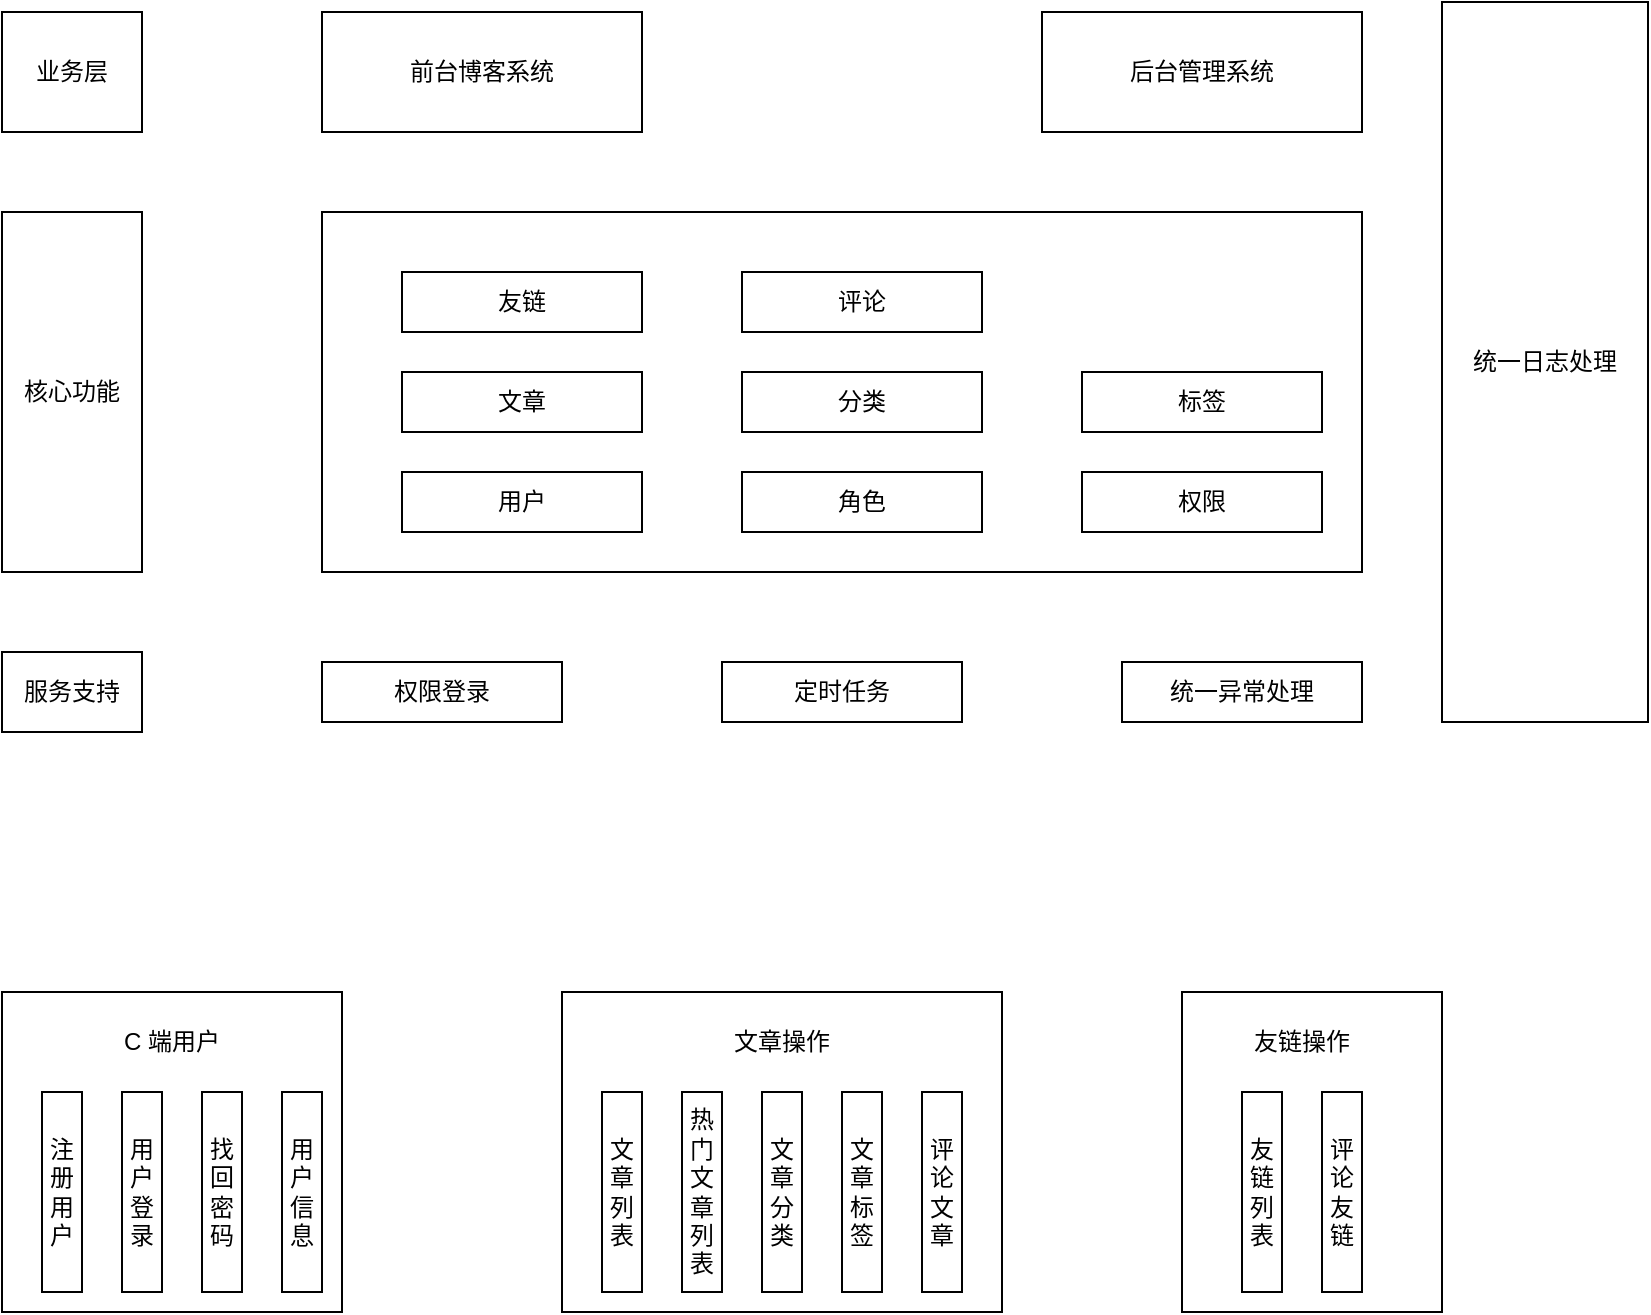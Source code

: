 <mxfile version="22.1.11" type="github">
  <diagram name="第 1 页" id="HS6TIMyCIbfRJ9_blUXB">
    <mxGraphModel dx="954" dy="606" grid="1" gridSize="10" guides="1" tooltips="1" connect="1" arrows="1" fold="1" page="1" pageScale="1" pageWidth="827" pageHeight="1169" math="0" shadow="0">
      <root>
        <mxCell id="0" />
        <mxCell id="1" parent="0" />
        <mxCell id="Y5hQeh9buxK1TGdrSxmR-39" value="" style="rounded=0;whiteSpace=wrap;html=1;" vertex="1" parent="1">
          <mxGeometry x="670" y="680" width="130" height="160" as="geometry" />
        </mxCell>
        <mxCell id="Y5hQeh9buxK1TGdrSxmR-38" value="" style="rounded=0;whiteSpace=wrap;html=1;" vertex="1" parent="1">
          <mxGeometry x="360" y="680" width="220" height="160" as="geometry" />
        </mxCell>
        <mxCell id="Y5hQeh9buxK1TGdrSxmR-28" value="" style="rounded=0;whiteSpace=wrap;html=1;" vertex="1" parent="1">
          <mxGeometry x="80" y="680" width="170" height="160" as="geometry" />
        </mxCell>
        <mxCell id="Y5hQeh9buxK1TGdrSxmR-9" value="" style="rounded=0;whiteSpace=wrap;html=1;" vertex="1" parent="1">
          <mxGeometry x="240" y="290" width="520" height="180" as="geometry" />
        </mxCell>
        <mxCell id="Y5hQeh9buxK1TGdrSxmR-1" value="用户" style="rounded=0;whiteSpace=wrap;html=1;" vertex="1" parent="1">
          <mxGeometry x="280" y="420" width="120" height="30" as="geometry" />
        </mxCell>
        <mxCell id="Y5hQeh9buxK1TGdrSxmR-2" value="角色" style="rounded=0;whiteSpace=wrap;html=1;" vertex="1" parent="1">
          <mxGeometry x="450" y="420" width="120" height="30" as="geometry" />
        </mxCell>
        <mxCell id="Y5hQeh9buxK1TGdrSxmR-3" value="权限" style="rounded=0;whiteSpace=wrap;html=1;" vertex="1" parent="1">
          <mxGeometry x="620" y="420" width="120" height="30" as="geometry" />
        </mxCell>
        <mxCell id="Y5hQeh9buxK1TGdrSxmR-4" value="文章" style="rounded=0;whiteSpace=wrap;html=1;" vertex="1" parent="1">
          <mxGeometry x="280" y="370" width="120" height="30" as="geometry" />
        </mxCell>
        <mxCell id="Y5hQeh9buxK1TGdrSxmR-5" value="分类" style="rounded=0;whiteSpace=wrap;html=1;" vertex="1" parent="1">
          <mxGeometry x="450" y="370" width="120" height="30" as="geometry" />
        </mxCell>
        <mxCell id="Y5hQeh9buxK1TGdrSxmR-6" value="标签" style="rounded=0;whiteSpace=wrap;html=1;" vertex="1" parent="1">
          <mxGeometry x="620" y="370" width="120" height="30" as="geometry" />
        </mxCell>
        <mxCell id="Y5hQeh9buxK1TGdrSxmR-7" value="友链" style="rounded=0;whiteSpace=wrap;html=1;" vertex="1" parent="1">
          <mxGeometry x="280" y="320" width="120" height="30" as="geometry" />
        </mxCell>
        <mxCell id="Y5hQeh9buxK1TGdrSxmR-8" value="评论" style="rounded=0;whiteSpace=wrap;html=1;" vertex="1" parent="1">
          <mxGeometry x="450" y="320" width="120" height="30" as="geometry" />
        </mxCell>
        <mxCell id="Y5hQeh9buxK1TGdrSxmR-10" value="前台博客系统" style="rounded=0;whiteSpace=wrap;html=1;" vertex="1" parent="1">
          <mxGeometry x="240" y="190" width="160" height="60" as="geometry" />
        </mxCell>
        <mxCell id="Y5hQeh9buxK1TGdrSxmR-11" value="后台管理系统" style="rounded=0;whiteSpace=wrap;html=1;" vertex="1" parent="1">
          <mxGeometry x="600" y="190" width="160" height="60" as="geometry" />
        </mxCell>
        <mxCell id="Y5hQeh9buxK1TGdrSxmR-12" value="&lt;div style=&quot;text-align: justify;&quot;&gt;核心功能&lt;/div&gt;" style="rounded=0;whiteSpace=wrap;html=1;align=center;" vertex="1" parent="1">
          <mxGeometry x="80" y="290" width="70" height="180" as="geometry" />
        </mxCell>
        <mxCell id="Y5hQeh9buxK1TGdrSxmR-13" value="&lt;div style=&quot;text-align: justify;&quot;&gt;业务层&lt;/div&gt;" style="rounded=0;whiteSpace=wrap;html=1;align=center;" vertex="1" parent="1">
          <mxGeometry x="80" y="190" width="70" height="60" as="geometry" />
        </mxCell>
        <mxCell id="Y5hQeh9buxK1TGdrSxmR-15" value="服务支持" style="rounded=0;whiteSpace=wrap;html=1;" vertex="1" parent="1">
          <mxGeometry x="80" y="510" width="70" height="40" as="geometry" />
        </mxCell>
        <mxCell id="Y5hQeh9buxK1TGdrSxmR-16" value="权限登录" style="rounded=0;whiteSpace=wrap;html=1;" vertex="1" parent="1">
          <mxGeometry x="240" y="515" width="120" height="30" as="geometry" />
        </mxCell>
        <mxCell id="Y5hQeh9buxK1TGdrSxmR-17" value="定时任务" style="rounded=0;whiteSpace=wrap;html=1;" vertex="1" parent="1">
          <mxGeometry x="440" y="515" width="120" height="30" as="geometry" />
        </mxCell>
        <mxCell id="Y5hQeh9buxK1TGdrSxmR-18" value="统一异常处理" style="rounded=0;whiteSpace=wrap;html=1;" vertex="1" parent="1">
          <mxGeometry x="640" y="515" width="120" height="30" as="geometry" />
        </mxCell>
        <mxCell id="Y5hQeh9buxK1TGdrSxmR-19" value="统一日志处理" style="rounded=0;whiteSpace=wrap;html=1;" vertex="1" parent="1">
          <mxGeometry x="800" y="185" width="103" height="360" as="geometry" />
        </mxCell>
        <mxCell id="Y5hQeh9buxK1TGdrSxmR-21" value="注册用户" style="rounded=0;whiteSpace=wrap;html=1;" vertex="1" parent="1">
          <mxGeometry x="100" y="730" width="20" height="100" as="geometry" />
        </mxCell>
        <mxCell id="Y5hQeh9buxK1TGdrSxmR-22" value="用户登录" style="rounded=0;whiteSpace=wrap;html=1;" vertex="1" parent="1">
          <mxGeometry x="140" y="730" width="20" height="100" as="geometry" />
        </mxCell>
        <mxCell id="Y5hQeh9buxK1TGdrSxmR-23" value="找回密码" style="rounded=0;whiteSpace=wrap;html=1;" vertex="1" parent="1">
          <mxGeometry x="180" y="730" width="20" height="100" as="geometry" />
        </mxCell>
        <mxCell id="Y5hQeh9buxK1TGdrSxmR-27" value="用户信息" style="rounded=0;whiteSpace=wrap;html=1;" vertex="1" parent="1">
          <mxGeometry x="220" y="730" width="20" height="100" as="geometry" />
        </mxCell>
        <mxCell id="Y5hQeh9buxK1TGdrSxmR-29" value="C 端用户" style="text;html=1;strokeColor=none;fillColor=none;align=center;verticalAlign=middle;whiteSpace=wrap;rounded=0;" vertex="1" parent="1">
          <mxGeometry x="135" y="690" width="60" height="30" as="geometry" />
        </mxCell>
        <mxCell id="Y5hQeh9buxK1TGdrSxmR-30" value="文章列表" style="rounded=0;whiteSpace=wrap;html=1;" vertex="1" parent="1">
          <mxGeometry x="380" y="730" width="20" height="100" as="geometry" />
        </mxCell>
        <mxCell id="Y5hQeh9buxK1TGdrSxmR-31" value="热门文章列表" style="rounded=0;whiteSpace=wrap;html=1;" vertex="1" parent="1">
          <mxGeometry x="420" y="730" width="20" height="100" as="geometry" />
        </mxCell>
        <mxCell id="Y5hQeh9buxK1TGdrSxmR-32" value="文章分类" style="rounded=0;whiteSpace=wrap;html=1;" vertex="1" parent="1">
          <mxGeometry x="460" y="730" width="20" height="100" as="geometry" />
        </mxCell>
        <mxCell id="Y5hQeh9buxK1TGdrSxmR-33" value="评论文章" style="rounded=0;whiteSpace=wrap;html=1;" vertex="1" parent="1">
          <mxGeometry x="540" y="730" width="20" height="100" as="geometry" />
        </mxCell>
        <mxCell id="Y5hQeh9buxK1TGdrSxmR-34" value="友链列表" style="rounded=0;whiteSpace=wrap;html=1;" vertex="1" parent="1">
          <mxGeometry x="700" y="730" width="20" height="100" as="geometry" />
        </mxCell>
        <mxCell id="Y5hQeh9buxK1TGdrSxmR-35" value="评论友链" style="rounded=0;whiteSpace=wrap;html=1;" vertex="1" parent="1">
          <mxGeometry x="740" y="730" width="20" height="100" as="geometry" />
        </mxCell>
        <mxCell id="Y5hQeh9buxK1TGdrSxmR-36" value="文章标签" style="rounded=0;whiteSpace=wrap;html=1;" vertex="1" parent="1">
          <mxGeometry x="500" y="730" width="20" height="100" as="geometry" />
        </mxCell>
        <mxCell id="Y5hQeh9buxK1TGdrSxmR-40" value="文章操作" style="text;html=1;strokeColor=none;fillColor=none;align=center;verticalAlign=middle;whiteSpace=wrap;rounded=0;" vertex="1" parent="1">
          <mxGeometry x="440" y="690" width="60" height="30" as="geometry" />
        </mxCell>
        <mxCell id="Y5hQeh9buxK1TGdrSxmR-41" value="友链操作" style="text;html=1;strokeColor=none;fillColor=none;align=center;verticalAlign=middle;whiteSpace=wrap;rounded=0;" vertex="1" parent="1">
          <mxGeometry x="700" y="690" width="60" height="30" as="geometry" />
        </mxCell>
      </root>
    </mxGraphModel>
  </diagram>
</mxfile>
